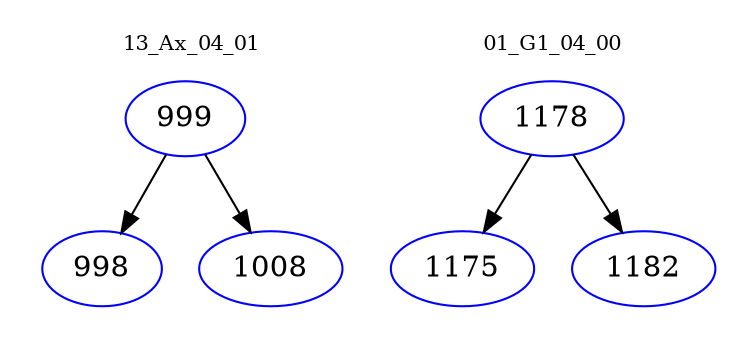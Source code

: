 digraph{
subgraph cluster_0 {
color = white
label = "13_Ax_04_01";
fontsize=10;
T0_999 [label="999", color="blue"]
T0_999 -> T0_998 [color="black"]
T0_998 [label="998", color="blue"]
T0_999 -> T0_1008 [color="black"]
T0_1008 [label="1008", color="blue"]
}
subgraph cluster_1 {
color = white
label = "01_G1_04_00";
fontsize=10;
T1_1178 [label="1178", color="blue"]
T1_1178 -> T1_1175 [color="black"]
T1_1175 [label="1175", color="blue"]
T1_1178 -> T1_1182 [color="black"]
T1_1182 [label="1182", color="blue"]
}
}
